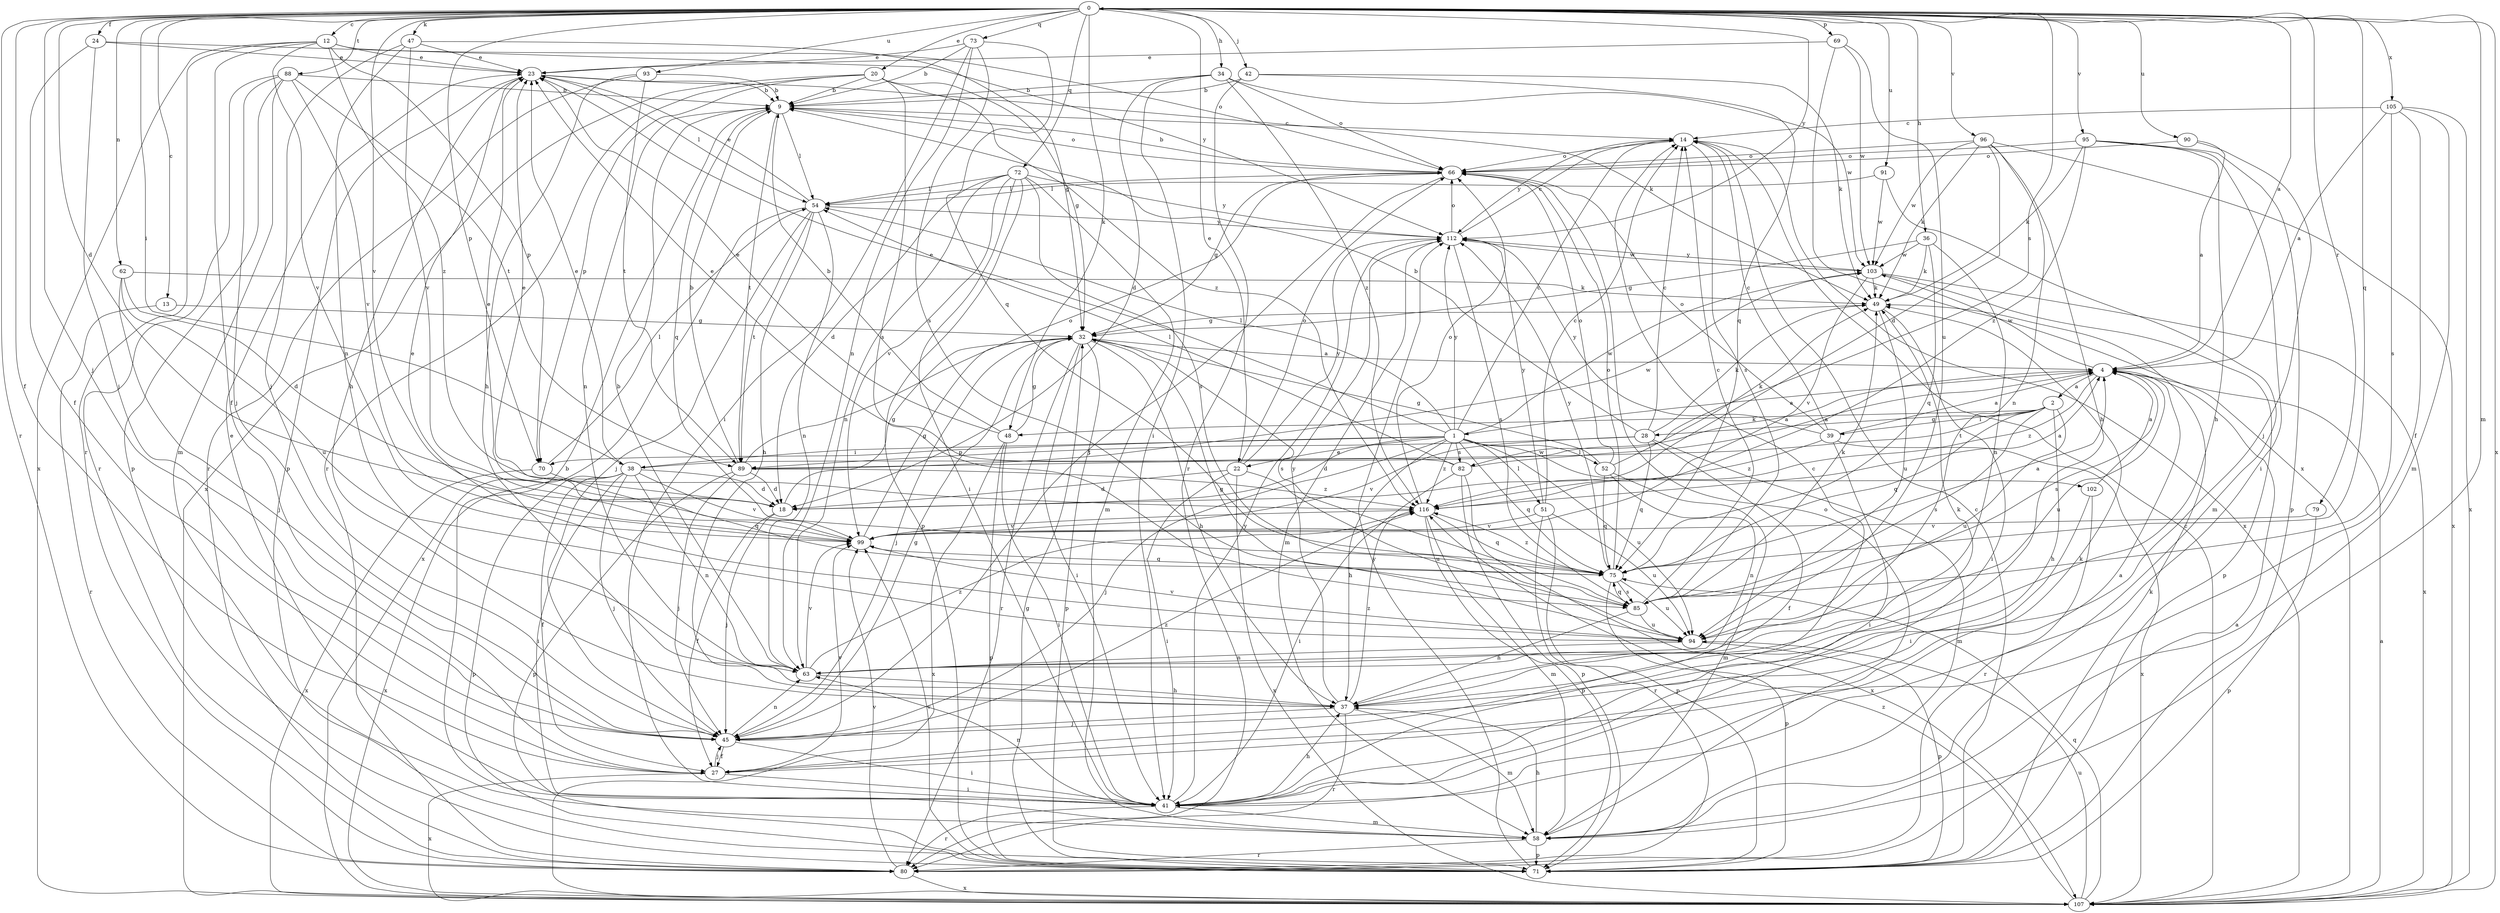 strict digraph  {
0;
1;
2;
4;
9;
12;
13;
14;
18;
20;
22;
23;
24;
27;
28;
32;
34;
36;
37;
38;
39;
41;
42;
45;
47;
48;
49;
51;
52;
54;
58;
62;
63;
66;
69;
70;
71;
72;
73;
75;
79;
80;
82;
85;
88;
89;
90;
91;
93;
94;
95;
96;
99;
102;
103;
105;
107;
112;
116;
0 -> 12  [label=c];
0 -> 13  [label=c];
0 -> 18  [label=d];
0 -> 20  [label=e];
0 -> 22  [label=e];
0 -> 24  [label=f];
0 -> 27  [label=f];
0 -> 34  [label=h];
0 -> 36  [label=h];
0 -> 38  [label=i];
0 -> 42  [label=j];
0 -> 45  [label=j];
0 -> 47  [label=k];
0 -> 48  [label=k];
0 -> 58  [label=m];
0 -> 62  [label=n];
0 -> 69  [label=p];
0 -> 70  [label=p];
0 -> 72  [label=q];
0 -> 73  [label=q];
0 -> 75  [label=q];
0 -> 79  [label=r];
0 -> 80  [label=r];
0 -> 82  [label=s];
0 -> 88  [label=t];
0 -> 90  [label=u];
0 -> 91  [label=u];
0 -> 93  [label=u];
0 -> 95  [label=v];
0 -> 96  [label=v];
0 -> 99  [label=v];
0 -> 105  [label=x];
0 -> 107  [label=x];
0 -> 112  [label=y];
1 -> 14  [label=c];
1 -> 18  [label=d];
1 -> 22  [label=e];
1 -> 23  [label=e];
1 -> 37  [label=h];
1 -> 38  [label=i];
1 -> 45  [label=j];
1 -> 51  [label=l];
1 -> 52  [label=l];
1 -> 54  [label=l];
1 -> 70  [label=p];
1 -> 75  [label=q];
1 -> 82  [label=s];
1 -> 94  [label=u];
1 -> 102  [label=w];
1 -> 103  [label=w];
1 -> 112  [label=y];
1 -> 116  [label=z];
2 -> 28  [label=g];
2 -> 37  [label=h];
2 -> 39  [label=i];
2 -> 48  [label=k];
2 -> 75  [label=q];
2 -> 85  [label=s];
2 -> 89  [label=t];
2 -> 94  [label=u];
4 -> 0  [label=a];
4 -> 1  [label=a];
4 -> 2  [label=a];
4 -> 85  [label=s];
4 -> 94  [label=u];
4 -> 103  [label=w];
4 -> 116  [label=z];
9 -> 14  [label=c];
9 -> 54  [label=l];
9 -> 63  [label=n];
9 -> 66  [label=o];
9 -> 75  [label=q];
9 -> 89  [label=t];
12 -> 23  [label=e];
12 -> 27  [label=f];
12 -> 66  [label=o];
12 -> 70  [label=p];
12 -> 80  [label=r];
12 -> 99  [label=v];
12 -> 107  [label=x];
12 -> 116  [label=z];
13 -> 32  [label=g];
13 -> 80  [label=r];
14 -> 66  [label=o];
14 -> 85  [label=s];
14 -> 107  [label=x];
14 -> 112  [label=y];
18 -> 23  [label=e];
18 -> 27  [label=f];
18 -> 32  [label=g];
18 -> 45  [label=j];
20 -> 9  [label=b];
20 -> 32  [label=g];
20 -> 70  [label=p];
20 -> 80  [label=r];
20 -> 85  [label=s];
20 -> 107  [label=x];
20 -> 116  [label=z];
22 -> 18  [label=d];
22 -> 41  [label=i];
22 -> 66  [label=o];
22 -> 94  [label=u];
22 -> 107  [label=x];
22 -> 112  [label=y];
23 -> 9  [label=b];
23 -> 37  [label=h];
23 -> 49  [label=k];
23 -> 54  [label=l];
23 -> 71  [label=p];
24 -> 23  [label=e];
24 -> 27  [label=f];
24 -> 45  [label=j];
24 -> 112  [label=y];
27 -> 4  [label=a];
27 -> 41  [label=i];
27 -> 45  [label=j];
27 -> 99  [label=v];
27 -> 107  [label=x];
28 -> 9  [label=b];
28 -> 14  [label=c];
28 -> 27  [label=f];
28 -> 49  [label=k];
28 -> 58  [label=m];
28 -> 75  [label=q];
28 -> 89  [label=t];
28 -> 99  [label=v];
32 -> 4  [label=a];
32 -> 37  [label=h];
32 -> 41  [label=i];
32 -> 45  [label=j];
32 -> 71  [label=p];
32 -> 80  [label=r];
32 -> 85  [label=s];
34 -> 9  [label=b];
34 -> 18  [label=d];
34 -> 41  [label=i];
34 -> 66  [label=o];
34 -> 103  [label=w];
34 -> 116  [label=z];
36 -> 32  [label=g];
36 -> 49  [label=k];
36 -> 63  [label=n];
36 -> 75  [label=q];
36 -> 103  [label=w];
37 -> 45  [label=j];
37 -> 49  [label=k];
37 -> 58  [label=m];
37 -> 80  [label=r];
37 -> 112  [label=y];
37 -> 116  [label=z];
38 -> 4  [label=a];
38 -> 18  [label=d];
38 -> 23  [label=e];
38 -> 27  [label=f];
38 -> 41  [label=i];
38 -> 45  [label=j];
38 -> 63  [label=n];
38 -> 71  [label=p];
38 -> 99  [label=v];
38 -> 107  [label=x];
39 -> 4  [label=a];
39 -> 14  [label=c];
39 -> 41  [label=i];
39 -> 66  [label=o];
39 -> 107  [label=x];
39 -> 112  [label=y];
39 -> 116  [label=z];
41 -> 14  [label=c];
41 -> 23  [label=e];
41 -> 37  [label=h];
41 -> 49  [label=k];
41 -> 58  [label=m];
41 -> 63  [label=n];
41 -> 80  [label=r];
41 -> 112  [label=y];
42 -> 9  [label=b];
42 -> 49  [label=k];
42 -> 75  [label=q];
42 -> 80  [label=r];
45 -> 27  [label=f];
45 -> 32  [label=g];
45 -> 41  [label=i];
45 -> 63  [label=n];
45 -> 116  [label=z];
47 -> 23  [label=e];
47 -> 32  [label=g];
47 -> 45  [label=j];
47 -> 63  [label=n];
47 -> 99  [label=v];
48 -> 9  [label=b];
48 -> 23  [label=e];
48 -> 32  [label=g];
48 -> 41  [label=i];
48 -> 71  [label=p];
48 -> 107  [label=x];
49 -> 32  [label=g];
49 -> 41  [label=i];
49 -> 94  [label=u];
51 -> 14  [label=c];
51 -> 71  [label=p];
51 -> 80  [label=r];
51 -> 94  [label=u];
51 -> 99  [label=v];
51 -> 112  [label=y];
52 -> 32  [label=g];
52 -> 49  [label=k];
52 -> 58  [label=m];
52 -> 63  [label=n];
52 -> 66  [label=o];
52 -> 75  [label=q];
54 -> 23  [label=e];
54 -> 37  [label=h];
54 -> 45  [label=j];
54 -> 63  [label=n];
54 -> 89  [label=t];
54 -> 107  [label=x];
54 -> 112  [label=y];
58 -> 9  [label=b];
58 -> 37  [label=h];
58 -> 66  [label=o];
58 -> 71  [label=p];
58 -> 80  [label=r];
62 -> 18  [label=d];
62 -> 45  [label=j];
62 -> 49  [label=k];
62 -> 94  [label=u];
63 -> 9  [label=b];
63 -> 37  [label=h];
63 -> 99  [label=v];
63 -> 116  [label=z];
66 -> 9  [label=b];
66 -> 32  [label=g];
66 -> 45  [label=j];
66 -> 54  [label=l];
69 -> 23  [label=e];
69 -> 94  [label=u];
69 -> 103  [label=w];
69 -> 107  [label=x];
70 -> 54  [label=l];
70 -> 75  [label=q];
70 -> 107  [label=x];
71 -> 14  [label=c];
71 -> 32  [label=g];
71 -> 49  [label=k];
71 -> 99  [label=v];
71 -> 112  [label=y];
72 -> 18  [label=d];
72 -> 41  [label=i];
72 -> 54  [label=l];
72 -> 58  [label=m];
72 -> 63  [label=n];
72 -> 71  [label=p];
72 -> 85  [label=s];
72 -> 99  [label=v];
72 -> 112  [label=y];
73 -> 9  [label=b];
73 -> 23  [label=e];
73 -> 41  [label=i];
73 -> 63  [label=n];
73 -> 75  [label=q];
73 -> 85  [label=s];
75 -> 4  [label=a];
75 -> 66  [label=o];
75 -> 71  [label=p];
75 -> 85  [label=s];
75 -> 94  [label=u];
75 -> 112  [label=y];
75 -> 116  [label=z];
79 -> 71  [label=p];
79 -> 99  [label=v];
80 -> 4  [label=a];
80 -> 99  [label=v];
80 -> 107  [label=x];
82 -> 4  [label=a];
82 -> 23  [label=e];
82 -> 41  [label=i];
82 -> 54  [label=l];
82 -> 71  [label=p];
82 -> 107  [label=x];
85 -> 14  [label=c];
85 -> 37  [label=h];
85 -> 49  [label=k];
85 -> 75  [label=q];
85 -> 94  [label=u];
88 -> 9  [label=b];
88 -> 45  [label=j];
88 -> 58  [label=m];
88 -> 71  [label=p];
88 -> 80  [label=r];
88 -> 89  [label=t];
88 -> 99  [label=v];
89 -> 9  [label=b];
89 -> 18  [label=d];
89 -> 45  [label=j];
89 -> 66  [label=o];
89 -> 71  [label=p];
89 -> 103  [label=w];
89 -> 116  [label=z];
90 -> 4  [label=a];
90 -> 45  [label=j];
90 -> 66  [label=o];
91 -> 54  [label=l];
91 -> 58  [label=m];
91 -> 103  [label=w];
93 -> 9  [label=b];
93 -> 37  [label=h];
93 -> 80  [label=r];
93 -> 89  [label=t];
94 -> 23  [label=e];
94 -> 32  [label=g];
94 -> 63  [label=n];
94 -> 71  [label=p];
94 -> 99  [label=v];
95 -> 37  [label=h];
95 -> 41  [label=i];
95 -> 49  [label=k];
95 -> 66  [label=o];
95 -> 71  [label=p];
95 -> 116  [label=z];
96 -> 18  [label=d];
96 -> 37  [label=h];
96 -> 49  [label=k];
96 -> 63  [label=n];
96 -> 66  [label=o];
96 -> 103  [label=w];
96 -> 107  [label=x];
99 -> 23  [label=e];
99 -> 32  [label=g];
99 -> 75  [label=q];
102 -> 4  [label=a];
102 -> 41  [label=i];
102 -> 80  [label=r];
103 -> 49  [label=k];
103 -> 71  [label=p];
103 -> 99  [label=v];
103 -> 107  [label=x];
103 -> 112  [label=y];
105 -> 4  [label=a];
105 -> 14  [label=c];
105 -> 27  [label=f];
105 -> 58  [label=m];
105 -> 85  [label=s];
105 -> 107  [label=x];
107 -> 4  [label=a];
107 -> 14  [label=c];
107 -> 75  [label=q];
107 -> 94  [label=u];
107 -> 116  [label=z];
112 -> 14  [label=c];
112 -> 58  [label=m];
112 -> 66  [label=o];
112 -> 85  [label=s];
112 -> 103  [label=w];
116 -> 4  [label=a];
116 -> 58  [label=m];
116 -> 66  [label=o];
116 -> 71  [label=p];
116 -> 75  [label=q];
116 -> 99  [label=v];
}
